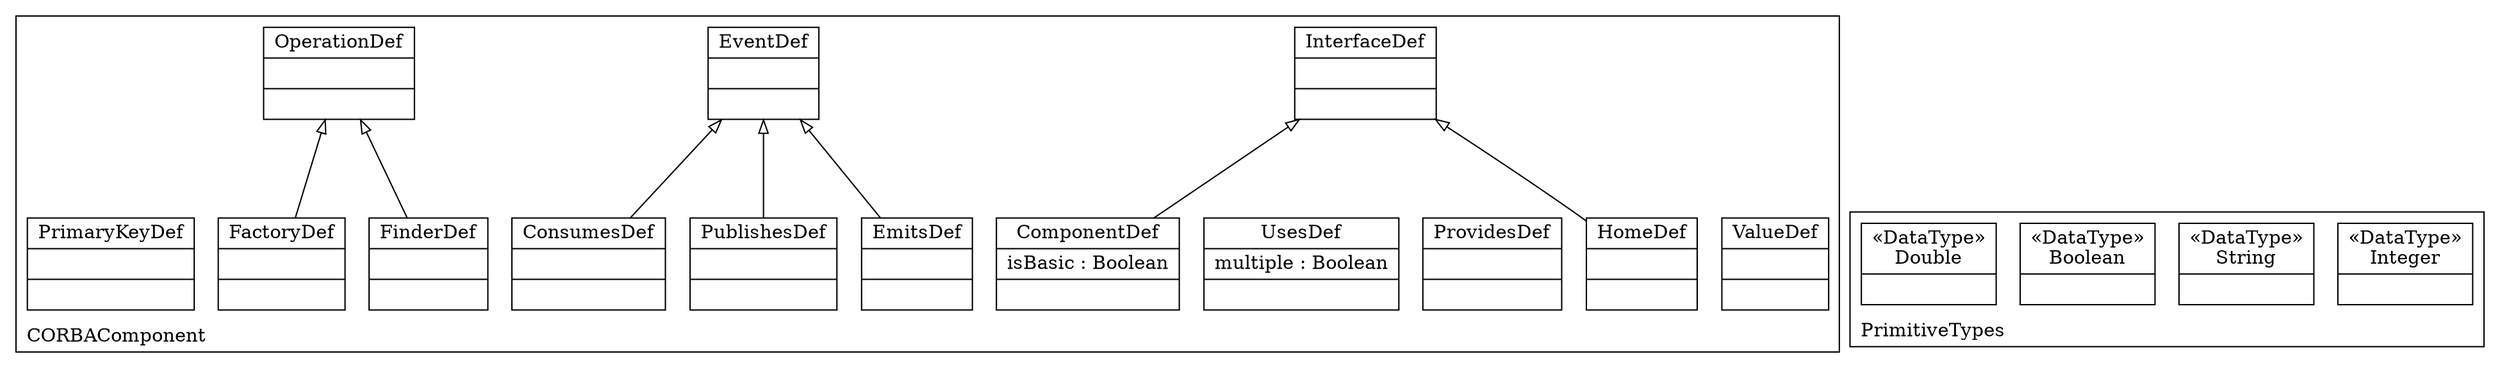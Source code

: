 digraph "KM3 Model in DOT" {
graph[rankdir=BT,labeljust=l,labelloc=t,nodeSep=0.75,compound=true];
 subgraph "cluster_CORBAComponent"{
labelloc=t
color=black
label=CORBAComponent
 node[shape=record];
InterfaceDef[label="{InterfaceDef| | }"]
;
 node[shape=record];
OperationDef[label="{OperationDef| | }"]
;
 node[shape=record];
ValueDef[label="{ValueDef| | }"]
;
 node[shape=record];
ComponentDef[label="{ComponentDef|isBasic : Boolean| }"]
 ComponentDef->InterfaceDef[arrowhead=onormal,group=InterfaceDef,minlen=2,constraint=true,]
;
 node[shape=record];
ProvidesDef[label="{ProvidesDef| | }"]
;
 node[shape=record];
UsesDef[label="{UsesDef|multiple : Boolean| }"]
;
 node[shape=record];
EventDef[label="{EventDef| | }"]
;
 node[shape=record];
EmitsDef[label="{EmitsDef| | }"]
 EmitsDef->EventDef[arrowhead=onormal,group=EventDef,minlen=2,constraint=true,]
;
 node[shape=record];
PublishesDef[label="{PublishesDef| | }"]
 PublishesDef->EventDef[arrowhead=onormal,group=EventDef,minlen=2,constraint=true,]
;
 node[shape=record];
ConsumesDef[label="{ConsumesDef| | }"]
 ConsumesDef->EventDef[arrowhead=onormal,group=EventDef,minlen=2,constraint=true,]
;
 node[shape=record];
HomeDef[label="{HomeDef| | }"]
 HomeDef->InterfaceDef[arrowhead=onormal,group=InterfaceDef,minlen=2,constraint=true,]
;
 node[shape=record];
FactoryDef[label="{FactoryDef| | }"]
 FactoryDef->OperationDef[arrowhead=onormal,group=OperationDef,minlen=2,constraint=true,]
;
 node[shape=record];
FinderDef[label="{FinderDef| | }"]
 FinderDef->OperationDef[arrowhead=onormal,group=OperationDef,minlen=2,constraint=true,]
;
 node[shape=record];
PrimaryKeyDef[label="{PrimaryKeyDef| | }"]
;

} subgraph "cluster_PrimitiveTypes"{
labelloc=t
color=black
label=PrimitiveTypes
 node[shape=record];
Integer[label="{&#171;DataType&#187;\nInteger|}"]
;
 node[shape=record];
String[label="{&#171;DataType&#187;\nString|}"]
;
 node[shape=record];
Boolean[label="{&#171;DataType&#187;\nBoolean|}"]
;
 node[shape=record];
Double[label="{&#171;DataType&#187;\nDouble|}"]
;

}
}